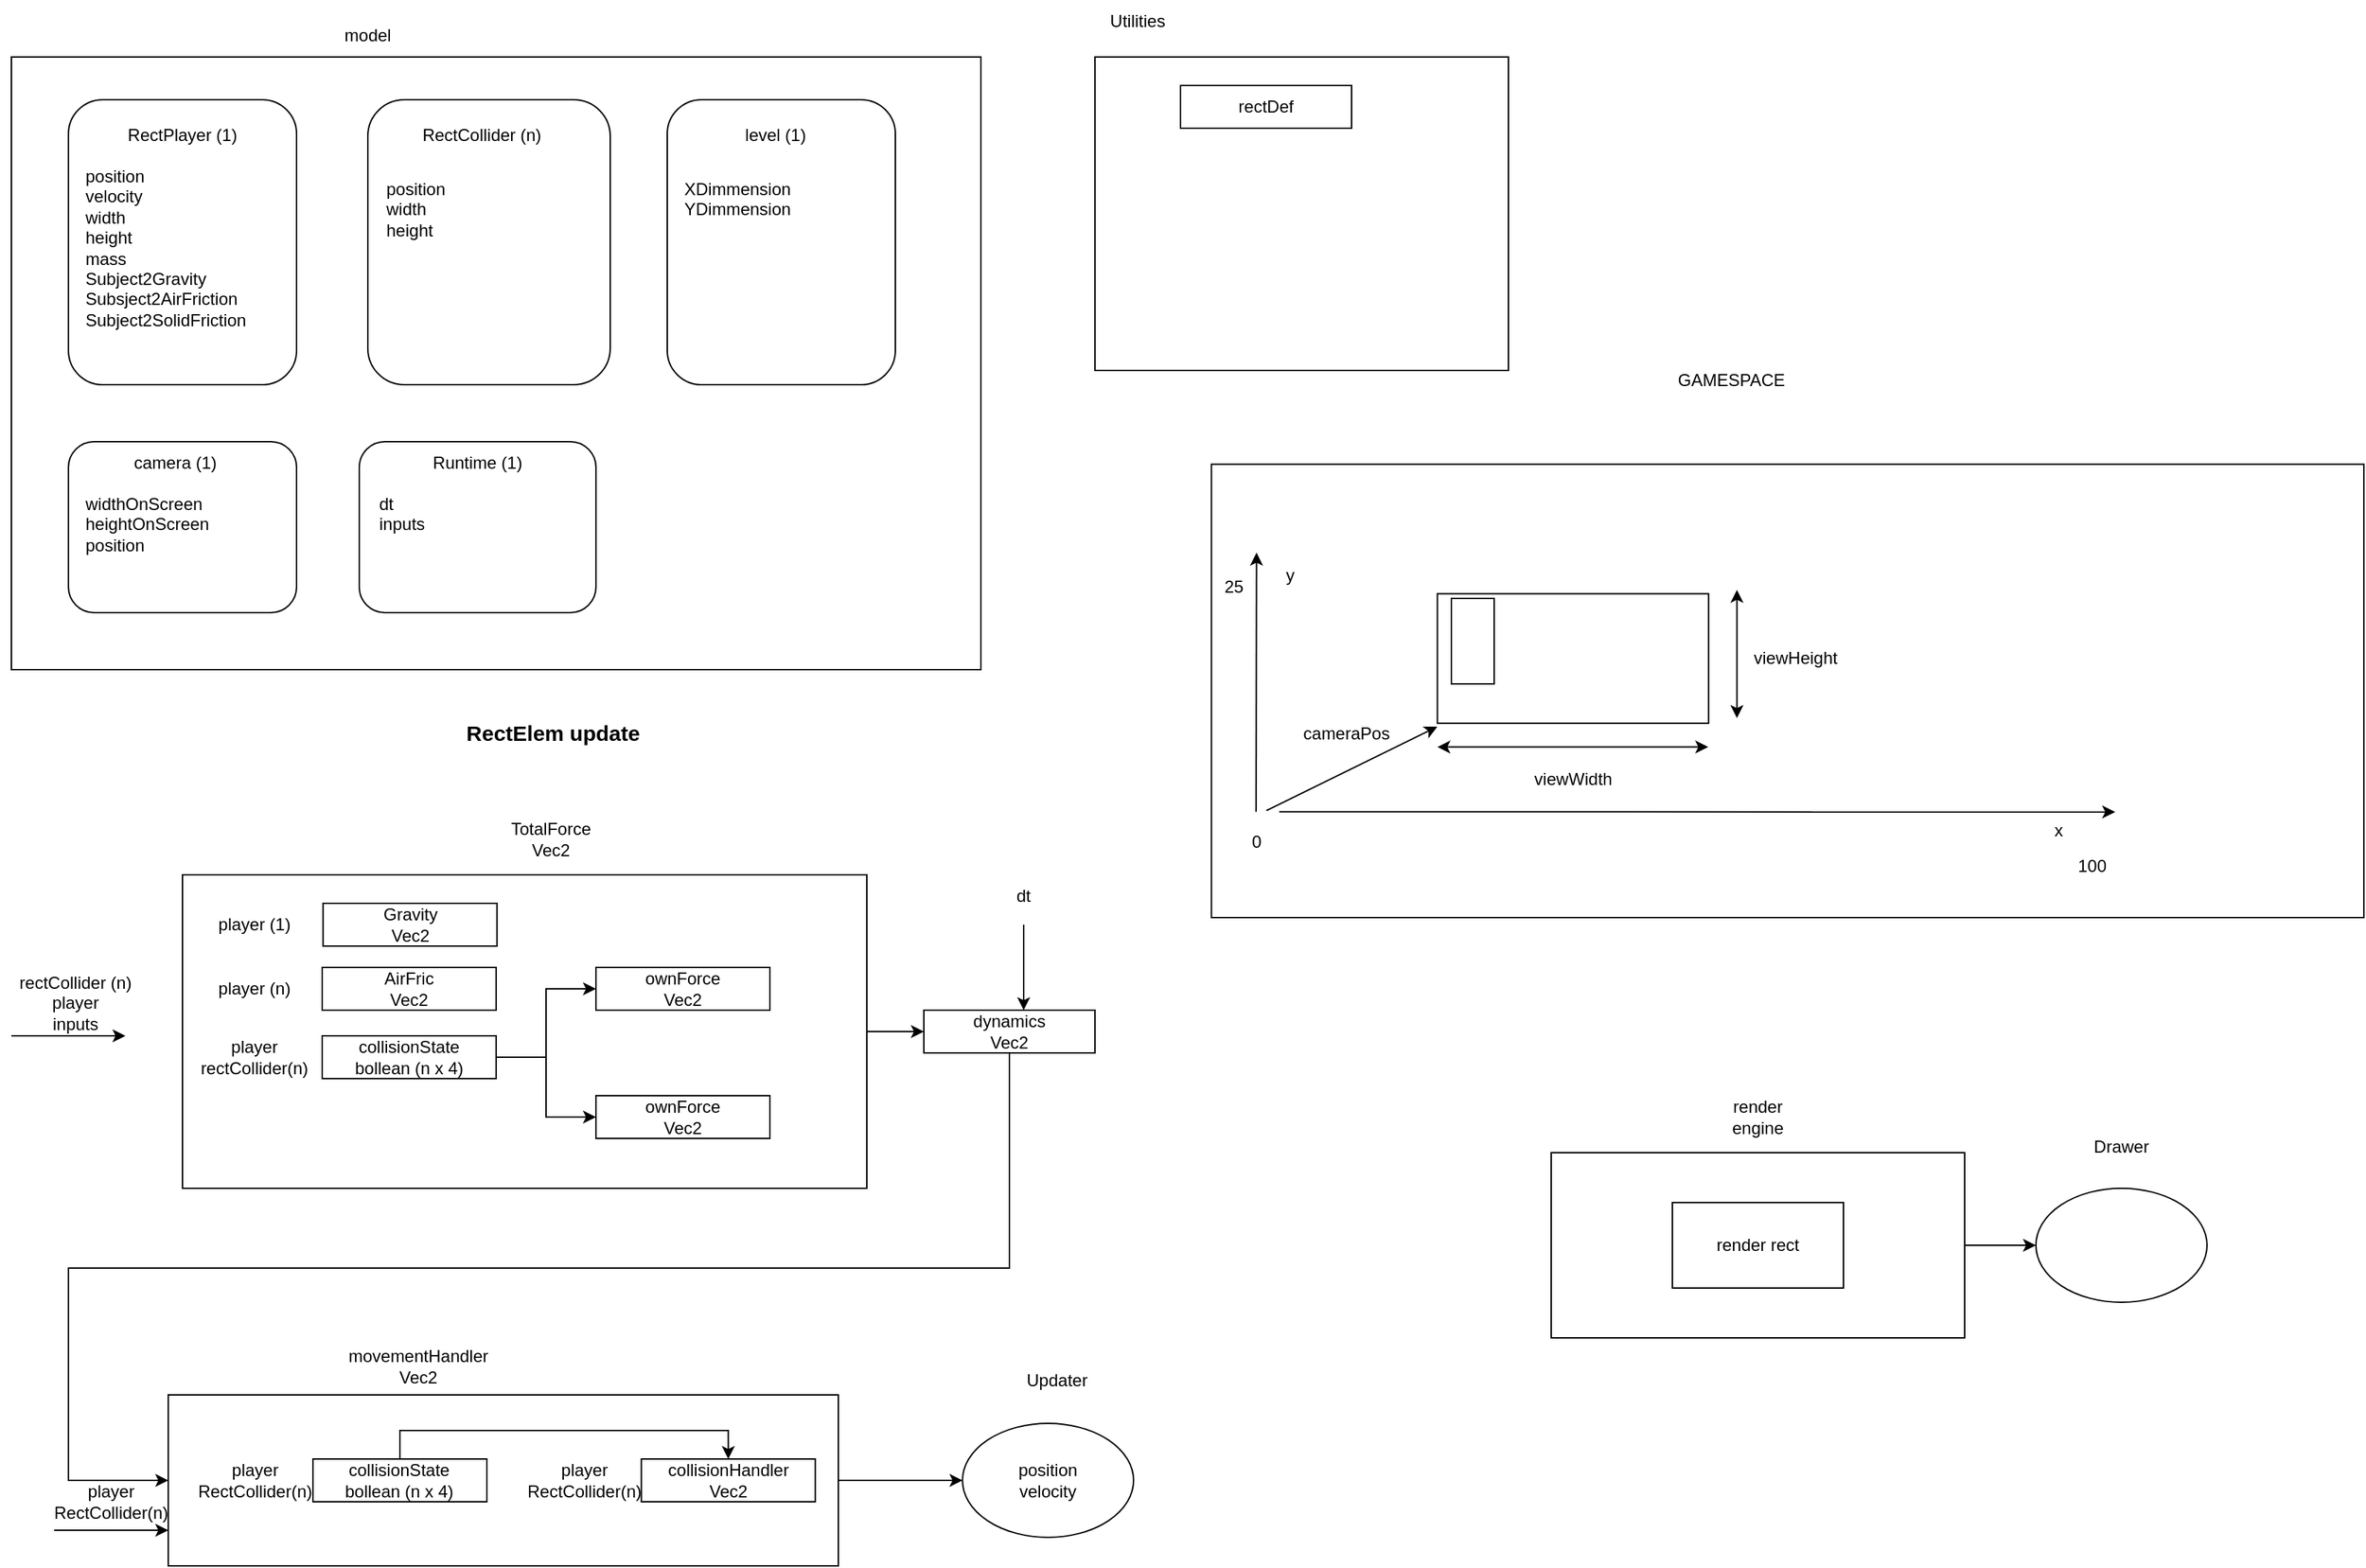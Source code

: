 <mxfile version="21.6.1" type="device">
  <diagram name="Page-1" id="1wVXg7iroteiBNXPjnaQ">
    <mxGraphModel dx="538" dy="348" grid="1" gridSize="10" guides="1" tooltips="1" connect="1" arrows="1" fold="1" page="1" pageScale="1" pageWidth="827" pageHeight="1169" math="0" shadow="0">
      <root>
        <mxCell id="0" />
        <mxCell id="1" parent="0" />
        <mxCell id="aoku-zaoInLPxB8H887C-4" value="" style="rounded=0;whiteSpace=wrap;html=1;fillColor=none;" parent="1" vertex="1">
          <mxGeometry x="30" y="50" width="680" height="430" as="geometry" />
        </mxCell>
        <mxCell id="aoku-zaoInLPxB8H887C-1" value="" style="rounded=1;whiteSpace=wrap;html=1;" parent="1" vertex="1">
          <mxGeometry x="70" y="80" width="160" height="200" as="geometry" />
        </mxCell>
        <mxCell id="aoku-zaoInLPxB8H887C-2" value="RectPlayer (1)" style="text;html=1;strokeColor=none;fillColor=none;align=center;verticalAlign=middle;whiteSpace=wrap;rounded=0;" parent="1" vertex="1">
          <mxGeometry x="110" y="90" width="80" height="30" as="geometry" />
        </mxCell>
        <mxCell id="aoku-zaoInLPxB8H887C-5" value="model" style="text;html=1;strokeColor=none;fillColor=none;align=center;verticalAlign=middle;whiteSpace=wrap;rounded=0;" parent="1" vertex="1">
          <mxGeometry x="250" y="20" width="60" height="30" as="geometry" />
        </mxCell>
        <mxCell id="aoku-zaoInLPxB8H887C-13" value="" style="rounded=1;whiteSpace=wrap;html=1;" parent="1" vertex="1">
          <mxGeometry x="70" y="320" width="160" height="120" as="geometry" />
        </mxCell>
        <mxCell id="aoku-zaoInLPxB8H887C-14" value="widthOnScreen&lt;br&gt;heightOnScreen&lt;br&gt;position" style="text;html=1;strokeColor=none;fillColor=none;align=left;verticalAlign=top;whiteSpace=wrap;rounded=0;" parent="1" vertex="1">
          <mxGeometry x="80" y="350" width="116" height="71" as="geometry" />
        </mxCell>
        <mxCell id="aoku-zaoInLPxB8H887C-15" value="camera (1)" style="text;html=1;strokeColor=none;fillColor=none;align=center;verticalAlign=middle;whiteSpace=wrap;rounded=0;" parent="1" vertex="1">
          <mxGeometry x="110" y="320" width="70" height="30" as="geometry" />
        </mxCell>
        <mxCell id="aoku-zaoInLPxB8H887C-16" value="position&lt;br&gt;velocity&lt;br&gt;width&lt;br&gt;height&lt;br&gt;mass&lt;br&gt;Subject2Gravity&lt;br&gt;Subsject2AirFriction&lt;br&gt;Subject2SolidFriction" style="text;html=1;strokeColor=none;fillColor=none;align=left;verticalAlign=top;whiteSpace=wrap;rounded=0;" parent="1" vertex="1">
          <mxGeometry x="80" y="120" width="140" height="150" as="geometry" />
        </mxCell>
        <mxCell id="aoku-zaoInLPxB8H887C-38" value="dynamics&lt;br&gt;Vec2" style="rounded=0;whiteSpace=wrap;html=1;" parent="1" vertex="1">
          <mxGeometry x="670" y="719" width="120" height="30" as="geometry" />
        </mxCell>
        <mxCell id="aoku-zaoInLPxB8H887C-48" style="edgeStyle=orthogonalEdgeStyle;rounded=0;orthogonalLoop=1;jettySize=auto;html=1;exitX=1;exitY=0.5;exitDx=0;exitDy=0;entryX=0;entryY=0.5;entryDx=0;entryDy=0;" parent="1" source="aoku-zaoInLPxB8H887C-17" target="aoku-zaoInLPxB8H887C-38" edge="1">
          <mxGeometry relative="1" as="geometry" />
        </mxCell>
        <mxCell id="aoku-zaoInLPxB8H887C-17" value="" style="rounded=0;whiteSpace=wrap;html=1;fillColor=none;" parent="1" vertex="1">
          <mxGeometry x="150" y="624" width="480" height="220" as="geometry" />
        </mxCell>
        <mxCell id="aoku-zaoInLPxB8H887C-18" value="TotalForce&lt;br&gt;Vec2" style="text;html=1;strokeColor=none;fillColor=none;align=center;verticalAlign=middle;whiteSpace=wrap;rounded=0;" parent="1" vertex="1">
          <mxGeometry x="344.76" y="579" width="127.08" height="40" as="geometry" />
        </mxCell>
        <mxCell id="aoku-zaoInLPxB8H887C-19" value="Gravity&lt;br&gt;Vec2" style="rounded=0;whiteSpace=wrap;html=1;" parent="1" vertex="1">
          <mxGeometry x="248.617" y="644" width="122" height="30" as="geometry" />
        </mxCell>
        <mxCell id="aoku-zaoInLPxB8H887C-20" value="player (1)" style="text;html=1;strokeColor=none;fillColor=none;align=center;verticalAlign=middle;whiteSpace=wrap;rounded=0;" parent="1" vertex="1">
          <mxGeometry x="160.167" y="644" width="81.333" height="30" as="geometry" />
        </mxCell>
        <mxCell id="aoku-zaoInLPxB8H887C-25" value="AirFric&lt;br&gt;Vec2" style="rounded=0;whiteSpace=wrap;html=1;" parent="1" vertex="1">
          <mxGeometry x="247.997" y="689" width="122" height="30" as="geometry" />
        </mxCell>
        <mxCell id="aoku-zaoInLPxB8H887C-28" value="ownForce&lt;br&gt;Vec2" style="rounded=0;whiteSpace=wrap;html=1;" parent="1" vertex="1">
          <mxGeometry x="439.997" y="689" width="122" height="30" as="geometry" />
        </mxCell>
        <mxCell id="aoku-zaoInLPxB8H887C-31" value="player (n)" style="text;html=1;strokeColor=none;fillColor=none;align=center;verticalAlign=middle;whiteSpace=wrap;rounded=0;" parent="1" vertex="1">
          <mxGeometry x="160.167" y="689" width="81.333" height="30" as="geometry" />
        </mxCell>
        <mxCell id="aoku-zaoInLPxB8H887C-32" value="player&lt;br&gt;rectCollider(n)" style="text;html=1;strokeColor=none;fillColor=none;align=center;verticalAlign=middle;whiteSpace=wrap;rounded=0;" parent="1" vertex="1">
          <mxGeometry x="160.167" y="737" width="81.333" height="30" as="geometry" />
        </mxCell>
        <mxCell id="aoku-zaoInLPxB8H887C-34" style="edgeStyle=orthogonalEdgeStyle;rounded=0;orthogonalLoop=1;jettySize=auto;html=1;exitX=0.5;exitY=1;exitDx=0;exitDy=0;" parent="1" source="aoku-zaoInLPxB8H887C-17" target="aoku-zaoInLPxB8H887C-17" edge="1">
          <mxGeometry relative="1" as="geometry" />
        </mxCell>
        <mxCell id="aoku-zaoInLPxB8H887C-42" value="rectCollider (n)&lt;br&gt;player&lt;br&gt;inputs" style="text;html=1;strokeColor=none;fillColor=none;align=center;verticalAlign=middle;whiteSpace=wrap;rounded=0;" parent="1" vertex="1">
          <mxGeometry x="30" y="699" width="90" height="30" as="geometry" />
        </mxCell>
        <mxCell id="aoku-zaoInLPxB8H887C-63" style="edgeStyle=orthogonalEdgeStyle;rounded=0;orthogonalLoop=1;jettySize=auto;html=1;entryX=0;entryY=0.5;entryDx=0;entryDy=0;exitX=0.5;exitY=1;exitDx=0;exitDy=0;" parent="1" source="aoku-zaoInLPxB8H887C-38" target="aoku-zaoInLPxB8H887C-62" edge="1">
          <mxGeometry relative="1" as="geometry">
            <mxPoint x="690" y="780" as="sourcePoint" />
            <mxPoint x="90" y="1070" as="targetPoint" />
            <Array as="points">
              <mxPoint x="730" y="900" />
              <mxPoint x="70" y="900" />
              <mxPoint x="70" y="1049" />
            </Array>
          </mxGeometry>
        </mxCell>
        <mxCell id="aoku-zaoInLPxB8H887C-54" value="" style="rounded=1;whiteSpace=wrap;html=1;" parent="1" vertex="1">
          <mxGeometry x="274" y="320" width="166" height="120" as="geometry" />
        </mxCell>
        <mxCell id="aoku-zaoInLPxB8H887C-55" value="Runtime (1)" style="text;html=1;strokeColor=none;fillColor=none;align=center;verticalAlign=middle;whiteSpace=wrap;rounded=0;" parent="1" vertex="1">
          <mxGeometry x="322" y="320" width="70" height="30" as="geometry" />
        </mxCell>
        <mxCell id="aoku-zaoInLPxB8H887C-56" value="dt&lt;br&gt;inputs" style="text;html=1;strokeColor=none;fillColor=none;align=left;verticalAlign=top;whiteSpace=wrap;rounded=0;" parent="1" vertex="1">
          <mxGeometry x="285.92" y="350" width="116" height="71" as="geometry" />
        </mxCell>
        <mxCell id="aoku-zaoInLPxB8H887C-57" value="" style="endArrow=classic;html=1;rounded=0;entryX=0;entryY=0.5;entryDx=0;entryDy=0;" parent="1" edge="1">
          <mxGeometry width="50" height="50" relative="1" as="geometry">
            <mxPoint x="30" y="737" as="sourcePoint" />
            <mxPoint x="110" y="737" as="targetPoint" />
          </mxGeometry>
        </mxCell>
        <mxCell id="aoku-zaoInLPxB8H887C-60" value="" style="endArrow=classic;html=1;rounded=0;entryX=0.5;entryY=0;entryDx=0;entryDy=0;" parent="1" edge="1">
          <mxGeometry width="50" height="50" relative="1" as="geometry">
            <mxPoint x="740" y="659" as="sourcePoint" />
            <mxPoint x="740" y="719" as="targetPoint" />
          </mxGeometry>
        </mxCell>
        <mxCell id="aoku-zaoInLPxB8H887C-61" value="dt" style="text;html=1;strokeColor=none;fillColor=none;align=center;verticalAlign=middle;whiteSpace=wrap;rounded=0;" parent="1" vertex="1">
          <mxGeometry x="710" y="624" width="60" height="30" as="geometry" />
        </mxCell>
        <mxCell id="aoku-zaoInLPxB8H887C-70" style="edgeStyle=orthogonalEdgeStyle;rounded=0;orthogonalLoop=1;jettySize=auto;html=1;entryX=0;entryY=0.5;entryDx=0;entryDy=0;" parent="1" source="aoku-zaoInLPxB8H887C-62" target="aoku-zaoInLPxB8H887C-69" edge="1">
          <mxGeometry relative="1" as="geometry" />
        </mxCell>
        <mxCell id="aoku-zaoInLPxB8H887C-62" value="" style="rounded=0;whiteSpace=wrap;html=1;fillColor=none;" parent="1" vertex="1">
          <mxGeometry x="140" y="989" width="470" height="120" as="geometry" />
        </mxCell>
        <mxCell id="aoku-zaoInLPxB8H887C-64" value="movementHandler&lt;br&gt;Vec2" style="text;html=1;strokeColor=none;fillColor=none;align=center;verticalAlign=middle;whiteSpace=wrap;rounded=0;" parent="1" vertex="1">
          <mxGeometry x="252.38" y="949" width="127.08" height="40" as="geometry" />
        </mxCell>
        <mxCell id="aoku-zaoInLPxB8H887C-65" value="player&lt;br&gt;RectCollider(n)" style="text;html=1;strokeColor=none;fillColor=none;align=center;verticalAlign=middle;whiteSpace=wrap;rounded=0;" parent="1" vertex="1">
          <mxGeometry x="70" y="1049" width="60" height="30" as="geometry" />
        </mxCell>
        <mxCell id="aoku-zaoInLPxB8H887C-66" value="" style="endArrow=classic;html=1;rounded=0;entryX=0;entryY=0.5;entryDx=0;entryDy=0;" parent="1" edge="1">
          <mxGeometry width="50" height="50" relative="1" as="geometry">
            <mxPoint x="60" y="1084" as="sourcePoint" />
            <mxPoint x="140" y="1084" as="targetPoint" />
          </mxGeometry>
        </mxCell>
        <mxCell id="aoku-zaoInLPxB8H887C-69" value="position&lt;br&gt;velocity" style="ellipse;whiteSpace=wrap;html=1;" parent="1" vertex="1">
          <mxGeometry x="697.08" y="1009" width="120" height="80" as="geometry" />
        </mxCell>
        <mxCell id="aoku-zaoInLPxB8H887C-71" value="Updater" style="text;html=1;strokeColor=none;fillColor=none;align=center;verticalAlign=middle;whiteSpace=wrap;rounded=0;" parent="1" vertex="1">
          <mxGeometry x="700" y="959" width="127.08" height="40" as="geometry" />
        </mxCell>
        <mxCell id="aoku-zaoInLPxB8H887C-72" value="RectElem update" style="text;html=1;strokeColor=none;fillColor=none;align=center;verticalAlign=middle;whiteSpace=wrap;rounded=0;fontStyle=1;fontSize=15;" parent="1" vertex="1">
          <mxGeometry x="330" y="509" width="160" height="30" as="geometry" />
        </mxCell>
        <mxCell id="aoku-zaoInLPxB8H887C-75" style="edgeStyle=orthogonalEdgeStyle;rounded=0;orthogonalLoop=1;jettySize=auto;html=1;entryX=0;entryY=0.5;entryDx=0;entryDy=0;" parent="1" source="aoku-zaoInLPxB8H887C-73" target="aoku-zaoInLPxB8H887C-28" edge="1">
          <mxGeometry relative="1" as="geometry" />
        </mxCell>
        <mxCell id="aoku-zaoInLPxB8H887C-77" style="edgeStyle=orthogonalEdgeStyle;rounded=0;orthogonalLoop=1;jettySize=auto;html=1;entryX=0;entryY=0.5;entryDx=0;entryDy=0;" parent="1" source="aoku-zaoInLPxB8H887C-73" target="aoku-zaoInLPxB8H887C-76" edge="1">
          <mxGeometry relative="1" as="geometry" />
        </mxCell>
        <mxCell id="aoku-zaoInLPxB8H887C-73" value="collisionState&lt;br&gt;bollean (n x 4)" style="rounded=0;whiteSpace=wrap;html=1;" parent="1" vertex="1">
          <mxGeometry x="247.997" y="737" width="122" height="30" as="geometry" />
        </mxCell>
        <mxCell id="aoku-zaoInLPxB8H887C-76" value="ownForce&lt;br&gt;Vec2" style="rounded=0;whiteSpace=wrap;html=1;" parent="1" vertex="1">
          <mxGeometry x="439.997" y="779" width="122" height="30" as="geometry" />
        </mxCell>
        <mxCell id="aoku-zaoInLPxB8H887C-78" value="" style="group" parent="1" vertex="1" connectable="0">
          <mxGeometry x="490" y="80" width="160" height="200" as="geometry" />
        </mxCell>
        <mxCell id="aoku-zaoInLPxB8H887C-10" value="" style="rounded=1;whiteSpace=wrap;html=1;" parent="aoku-zaoInLPxB8H887C-78" vertex="1">
          <mxGeometry width="160" height="200" as="geometry" />
        </mxCell>
        <mxCell id="aoku-zaoInLPxB8H887C-11" value="level (1)" style="text;html=1;strokeColor=none;fillColor=none;align=center;verticalAlign=middle;whiteSpace=wrap;rounded=0;" parent="aoku-zaoInLPxB8H887C-78" vertex="1">
          <mxGeometry x="46.08" y="10" width="60" height="30" as="geometry" />
        </mxCell>
        <mxCell id="aoku-zaoInLPxB8H887C-12" value="XDimmension&lt;br&gt;YDimmension&lt;br&gt;" style="text;html=1;strokeColor=none;fillColor=none;align=left;verticalAlign=top;whiteSpace=wrap;rounded=0;" parent="aoku-zaoInLPxB8H887C-78" vertex="1">
          <mxGeometry x="10.08" y="49" width="116" height="71" as="geometry" />
        </mxCell>
        <mxCell id="aoku-zaoInLPxB8H887C-79" value="" style="group" parent="1" vertex="1" connectable="0">
          <mxGeometry x="280" y="80" width="170" height="200" as="geometry" />
        </mxCell>
        <mxCell id="aoku-zaoInLPxB8H887C-80" value="" style="rounded=1;whiteSpace=wrap;html=1;" parent="aoku-zaoInLPxB8H887C-79" vertex="1">
          <mxGeometry width="170" height="200" as="geometry" />
        </mxCell>
        <mxCell id="aoku-zaoInLPxB8H887C-81" value="RectCollider (n)" style="text;html=1;strokeColor=none;fillColor=none;align=center;verticalAlign=middle;whiteSpace=wrap;rounded=0;" parent="aoku-zaoInLPxB8H887C-79" vertex="1">
          <mxGeometry x="31.875" y="10" width="95.625" height="30" as="geometry" />
        </mxCell>
        <mxCell id="aoku-zaoInLPxB8H887C-82" value="position&lt;br&gt;width&lt;br&gt;height" style="text;html=1;strokeColor=none;fillColor=none;align=left;verticalAlign=top;whiteSpace=wrap;rounded=0;" parent="aoku-zaoInLPxB8H887C-79" vertex="1">
          <mxGeometry x="10.71" y="49" width="123.25" height="71" as="geometry" />
        </mxCell>
        <mxCell id="aoku-zaoInLPxB8H887C-90" style="edgeStyle=orthogonalEdgeStyle;rounded=0;orthogonalLoop=1;jettySize=auto;html=1;entryX=0.5;entryY=0;entryDx=0;entryDy=0;exitX=0.5;exitY=0;exitDx=0;exitDy=0;" parent="1" source="aoku-zaoInLPxB8H887C-87" target="aoku-zaoInLPxB8H887C-91" edge="1">
          <mxGeometry relative="1" as="geometry">
            <Array as="points" />
          </mxGeometry>
        </mxCell>
        <mxCell id="aoku-zaoInLPxB8H887C-87" value="collisionState&lt;br&gt;bollean (n x 4)" style="rounded=0;whiteSpace=wrap;html=1;" parent="1" vertex="1">
          <mxGeometry x="241.497" y="1034" width="122" height="30" as="geometry" />
        </mxCell>
        <mxCell id="aoku-zaoInLPxB8H887C-89" value="player&lt;br&gt;RectCollider(n)" style="text;html=1;strokeColor=none;fillColor=none;align=center;verticalAlign=middle;whiteSpace=wrap;rounded=0;" parent="1" vertex="1">
          <mxGeometry x="170.83" y="1034" width="60" height="30" as="geometry" />
        </mxCell>
        <mxCell id="aoku-zaoInLPxB8H887C-91" value="collisionHandler&lt;br&gt;Vec2" style="rounded=0;whiteSpace=wrap;html=1;" parent="1" vertex="1">
          <mxGeometry x="471.837" y="1034" width="122" height="30" as="geometry" />
        </mxCell>
        <mxCell id="aoku-zaoInLPxB8H887C-93" value="player&lt;br&gt;RectCollider(n)" style="text;html=1;strokeColor=none;fillColor=none;align=center;verticalAlign=middle;whiteSpace=wrap;rounded=0;" parent="1" vertex="1">
          <mxGeometry x="401.92" y="1034" width="60" height="30" as="geometry" />
        </mxCell>
        <mxCell id="aoku-zaoInLPxB8H887C-116" value="" style="rounded=0;whiteSpace=wrap;html=1;fillColor=none;" parent="1" vertex="1">
          <mxGeometry x="790" y="50" width="290" height="220" as="geometry" />
        </mxCell>
        <mxCell id="aoku-zaoInLPxB8H887C-117" value="rectDef" style="rounded=0;whiteSpace=wrap;html=1;" parent="1" vertex="1">
          <mxGeometry x="850" y="70" width="120" height="30" as="geometry" />
        </mxCell>
        <mxCell id="aoku-zaoInLPxB8H887C-118" value="Utilities" style="text;html=1;strokeColor=none;fillColor=none;align=center;verticalAlign=middle;whiteSpace=wrap;rounded=0;" parent="1" vertex="1">
          <mxGeometry x="790" y="10" width="60" height="30" as="geometry" />
        </mxCell>
        <mxCell id="aoku-zaoInLPxB8H887C-119" style="edgeStyle=orthogonalEdgeStyle;rounded=0;orthogonalLoop=1;jettySize=auto;html=1;exitX=0.5;exitY=1;exitDx=0;exitDy=0;" parent="1" source="aoku-zaoInLPxB8H887C-117" target="aoku-zaoInLPxB8H887C-117" edge="1">
          <mxGeometry relative="1" as="geometry" />
        </mxCell>
        <mxCell id="aoku-zaoInLPxB8H887C-138" style="edgeStyle=orthogonalEdgeStyle;rounded=0;orthogonalLoop=1;jettySize=auto;html=1;entryX=0;entryY=0.5;entryDx=0;entryDy=0;" parent="1" source="aoku-zaoInLPxB8H887C-134" target="aoku-zaoInLPxB8H887C-137" edge="1">
          <mxGeometry relative="1" as="geometry" />
        </mxCell>
        <mxCell id="aoku-zaoInLPxB8H887C-134" value="" style="rounded=0;whiteSpace=wrap;html=1;gradientColor=none;fillColor=none;" parent="1" vertex="1">
          <mxGeometry x="1110" y="819" width="290" height="130" as="geometry" />
        </mxCell>
        <mxCell id="aoku-zaoInLPxB8H887C-135" value="render engine" style="text;html=1;strokeColor=none;fillColor=none;align=center;verticalAlign=middle;whiteSpace=wrap;rounded=0;" parent="1" vertex="1">
          <mxGeometry x="1225" y="779" width="60" height="30" as="geometry" />
        </mxCell>
        <mxCell id="aoku-zaoInLPxB8H887C-136" value="render rect" style="rounded=0;whiteSpace=wrap;html=1;" parent="1" vertex="1">
          <mxGeometry x="1195" y="854" width="120" height="60" as="geometry" />
        </mxCell>
        <mxCell id="aoku-zaoInLPxB8H887C-137" value="" style="ellipse;whiteSpace=wrap;html=1;" parent="1" vertex="1">
          <mxGeometry x="1450" y="844" width="120" height="80" as="geometry" />
        </mxCell>
        <mxCell id="aoku-zaoInLPxB8H887C-139" value="Drawer" style="text;html=1;strokeColor=none;fillColor=none;align=center;verticalAlign=middle;whiteSpace=wrap;rounded=0;" parent="1" vertex="1">
          <mxGeometry x="1480" y="800" width="60" height="30" as="geometry" />
        </mxCell>
        <mxCell id="ZPcbSDuawD2CM2GtVPpb-7" value="" style="group" vertex="1" connectable="0" parent="1">
          <mxGeometry x="840" y="254" width="840" height="400" as="geometry" />
        </mxCell>
        <mxCell id="aoku-zaoInLPxB8H887C-120" value="" style="rounded=0;whiteSpace=wrap;html=1;" parent="ZPcbSDuawD2CM2GtVPpb-7" vertex="1">
          <mxGeometry x="31.698" y="81.818" width="808.302" height="318.182" as="geometry" />
        </mxCell>
        <mxCell id="aoku-zaoInLPxB8H887C-121" value="GAMESPACE" style="text;html=1;strokeColor=none;fillColor=none;align=center;verticalAlign=middle;whiteSpace=wrap;rounded=0;" parent="ZPcbSDuawD2CM2GtVPpb-7" vertex="1">
          <mxGeometry x="348.679" width="95.094" height="45.455" as="geometry" />
        </mxCell>
        <mxCell id="aoku-zaoInLPxB8H887C-123" value="y" style="text;html=1;strokeColor=none;fillColor=none;align=center;verticalAlign=middle;whiteSpace=wrap;rounded=0;" parent="ZPcbSDuawD2CM2GtVPpb-7" vertex="1">
          <mxGeometry x="63.396" y="145.455" width="47.547" height="28.788" as="geometry" />
        </mxCell>
        <mxCell id="aoku-zaoInLPxB8H887C-124" value="" style="endArrow=classic;html=1;rounded=0;entryX=0.911;entryY=0.148;entryDx=0;entryDy=0;entryPerimeter=0;" parent="ZPcbSDuawD2CM2GtVPpb-7" edge="1">
          <mxGeometry width="50" height="50" relative="1" as="geometry">
            <mxPoint x="79.245" y="325.758" as="sourcePoint" />
            <mxPoint x="665.581" y="325.879" as="targetPoint" />
          </mxGeometry>
        </mxCell>
        <mxCell id="aoku-zaoInLPxB8H887C-125" value="x" style="text;html=1;strokeColor=none;fillColor=none;align=center;verticalAlign=middle;whiteSpace=wrap;rounded=0;" parent="ZPcbSDuawD2CM2GtVPpb-7" vertex="1">
          <mxGeometry x="602.264" y="324.242" width="47.547" height="28.788" as="geometry" />
        </mxCell>
        <mxCell id="aoku-zaoInLPxB8H887C-130" value="0" style="text;html=1;strokeColor=none;fillColor=none;align=center;verticalAlign=middle;whiteSpace=wrap;rounded=0;" parent="ZPcbSDuawD2CM2GtVPpb-7" vertex="1">
          <mxGeometry x="15.849" y="324.242" width="95.094" height="45.455" as="geometry" />
        </mxCell>
        <mxCell id="aoku-zaoInLPxB8H887C-131" value="25" style="text;html=1;strokeColor=none;fillColor=none;align=center;verticalAlign=middle;whiteSpace=wrap;rounded=0;" parent="ZPcbSDuawD2CM2GtVPpb-7" vertex="1">
          <mxGeometry y="145.455" width="95.094" height="45.455" as="geometry" />
        </mxCell>
        <mxCell id="aoku-zaoInLPxB8H887C-132" value="100" style="text;html=1;strokeColor=none;fillColor=none;align=center;verticalAlign=middle;whiteSpace=wrap;rounded=0;" parent="ZPcbSDuawD2CM2GtVPpb-7" vertex="1">
          <mxGeometry x="618.113" y="340.909" width="63.396" height="45.455" as="geometry" />
        </mxCell>
        <mxCell id="ZPcbSDuawD2CM2GtVPpb-2" value="" style="endArrow=classic;html=1;rounded=0;exitX=0.039;exitY=0.719;exitDx=0;exitDy=0;exitPerimeter=0;entryX=0.02;entryY=0.195;entryDx=0;entryDy=0;entryPerimeter=0;" edge="1" parent="ZPcbSDuawD2CM2GtVPpb-7">
          <mxGeometry width="50" height="50" relative="1" as="geometry">
            <mxPoint x="63.016" y="325.758" as="sourcePoint" />
            <mxPoint x="63.333" y="143.879" as="targetPoint" />
          </mxGeometry>
        </mxCell>
        <mxCell id="ZPcbSDuawD2CM2GtVPpb-3" value="" style="rounded=0;whiteSpace=wrap;html=1;" vertex="1" parent="ZPcbSDuawD2CM2GtVPpb-7">
          <mxGeometry x="190.189" y="172.727" width="190.189" height="90.909" as="geometry" />
        </mxCell>
        <mxCell id="ZPcbSDuawD2CM2GtVPpb-4" value="" style="endArrow=classic;startArrow=classic;html=1;rounded=0;entryX=0.431;entryY=0.671;entryDx=0;entryDy=0;entryPerimeter=0;exitX=0.196;exitY=0.671;exitDx=0;exitDy=0;exitPerimeter=0;" edge="1" parent="ZPcbSDuawD2CM2GtVPpb-7">
          <mxGeometry width="50" height="50" relative="1" as="geometry">
            <mxPoint x="190.189" y="280.303" as="sourcePoint" />
            <mxPoint x="380.14" y="280.303" as="targetPoint" />
          </mxGeometry>
        </mxCell>
        <mxCell id="ZPcbSDuawD2CM2GtVPpb-5" value="viewWidth" style="text;html=1;strokeColor=none;fillColor=none;align=center;verticalAlign=middle;whiteSpace=wrap;rounded=0;" vertex="1" parent="ZPcbSDuawD2CM2GtVPpb-7">
          <mxGeometry x="253.585" y="295.455" width="63.396" height="15.152" as="geometry" />
        </mxCell>
        <mxCell id="ZPcbSDuawD2CM2GtVPpb-8" value="" style="endArrow=classic;startArrow=classic;html=1;rounded=0;entryX=0.456;entryY=0.277;entryDx=0;entryDy=0;entryPerimeter=0;exitX=0.456;exitY=0.56;exitDx=0;exitDy=0;exitPerimeter=0;" edge="1" parent="ZPcbSDuawD2CM2GtVPpb-7" source="aoku-zaoInLPxB8H887C-120" target="aoku-zaoInLPxB8H887C-120">
          <mxGeometry width="50" height="50" relative="1" as="geometry">
            <mxPoint x="200.189" y="290.303" as="sourcePoint" />
            <mxPoint x="390.14" y="290.303" as="targetPoint" />
          </mxGeometry>
        </mxCell>
        <mxCell id="ZPcbSDuawD2CM2GtVPpb-23" value="viewHeight" style="text;html=1;strokeColor=none;fillColor=none;align=center;verticalAlign=middle;whiteSpace=wrap;rounded=0;" vertex="1" parent="ZPcbSDuawD2CM2GtVPpb-7">
          <mxGeometry x="410.005" y="210.605" width="63.396" height="15.152" as="geometry" />
        </mxCell>
        <mxCell id="ZPcbSDuawD2CM2GtVPpb-24" value="" style="endArrow=classic;html=1;rounded=0;entryX=0.196;entryY=0.579;entryDx=0;entryDy=0;exitX=0.572;exitY=0.014;exitDx=0;exitDy=0;exitPerimeter=0;entryPerimeter=0;" edge="1" parent="ZPcbSDuawD2CM2GtVPpb-7" source="aoku-zaoInLPxB8H887C-130" target="aoku-zaoInLPxB8H887C-120">
          <mxGeometry width="50" height="50" relative="1" as="geometry">
            <mxPoint x="270" y="220" as="sourcePoint" />
            <mxPoint x="320" y="170" as="targetPoint" />
          </mxGeometry>
        </mxCell>
        <mxCell id="ZPcbSDuawD2CM2GtVPpb-25" value="cameraPos" style="text;html=1;strokeColor=none;fillColor=none;align=center;verticalAlign=middle;whiteSpace=wrap;rounded=0;" vertex="1" parent="ZPcbSDuawD2CM2GtVPpb-7">
          <mxGeometry x="95.095" y="263.635" width="63.396" height="15.152" as="geometry" />
        </mxCell>
        <mxCell id="ZPcbSDuawD2CM2GtVPpb-26" value="" style="rounded=0;whiteSpace=wrap;html=1;" vertex="1" parent="ZPcbSDuawD2CM2GtVPpb-7">
          <mxGeometry x="200.0" y="176" width="30" height="60" as="geometry" />
        </mxCell>
      </root>
    </mxGraphModel>
  </diagram>
</mxfile>
